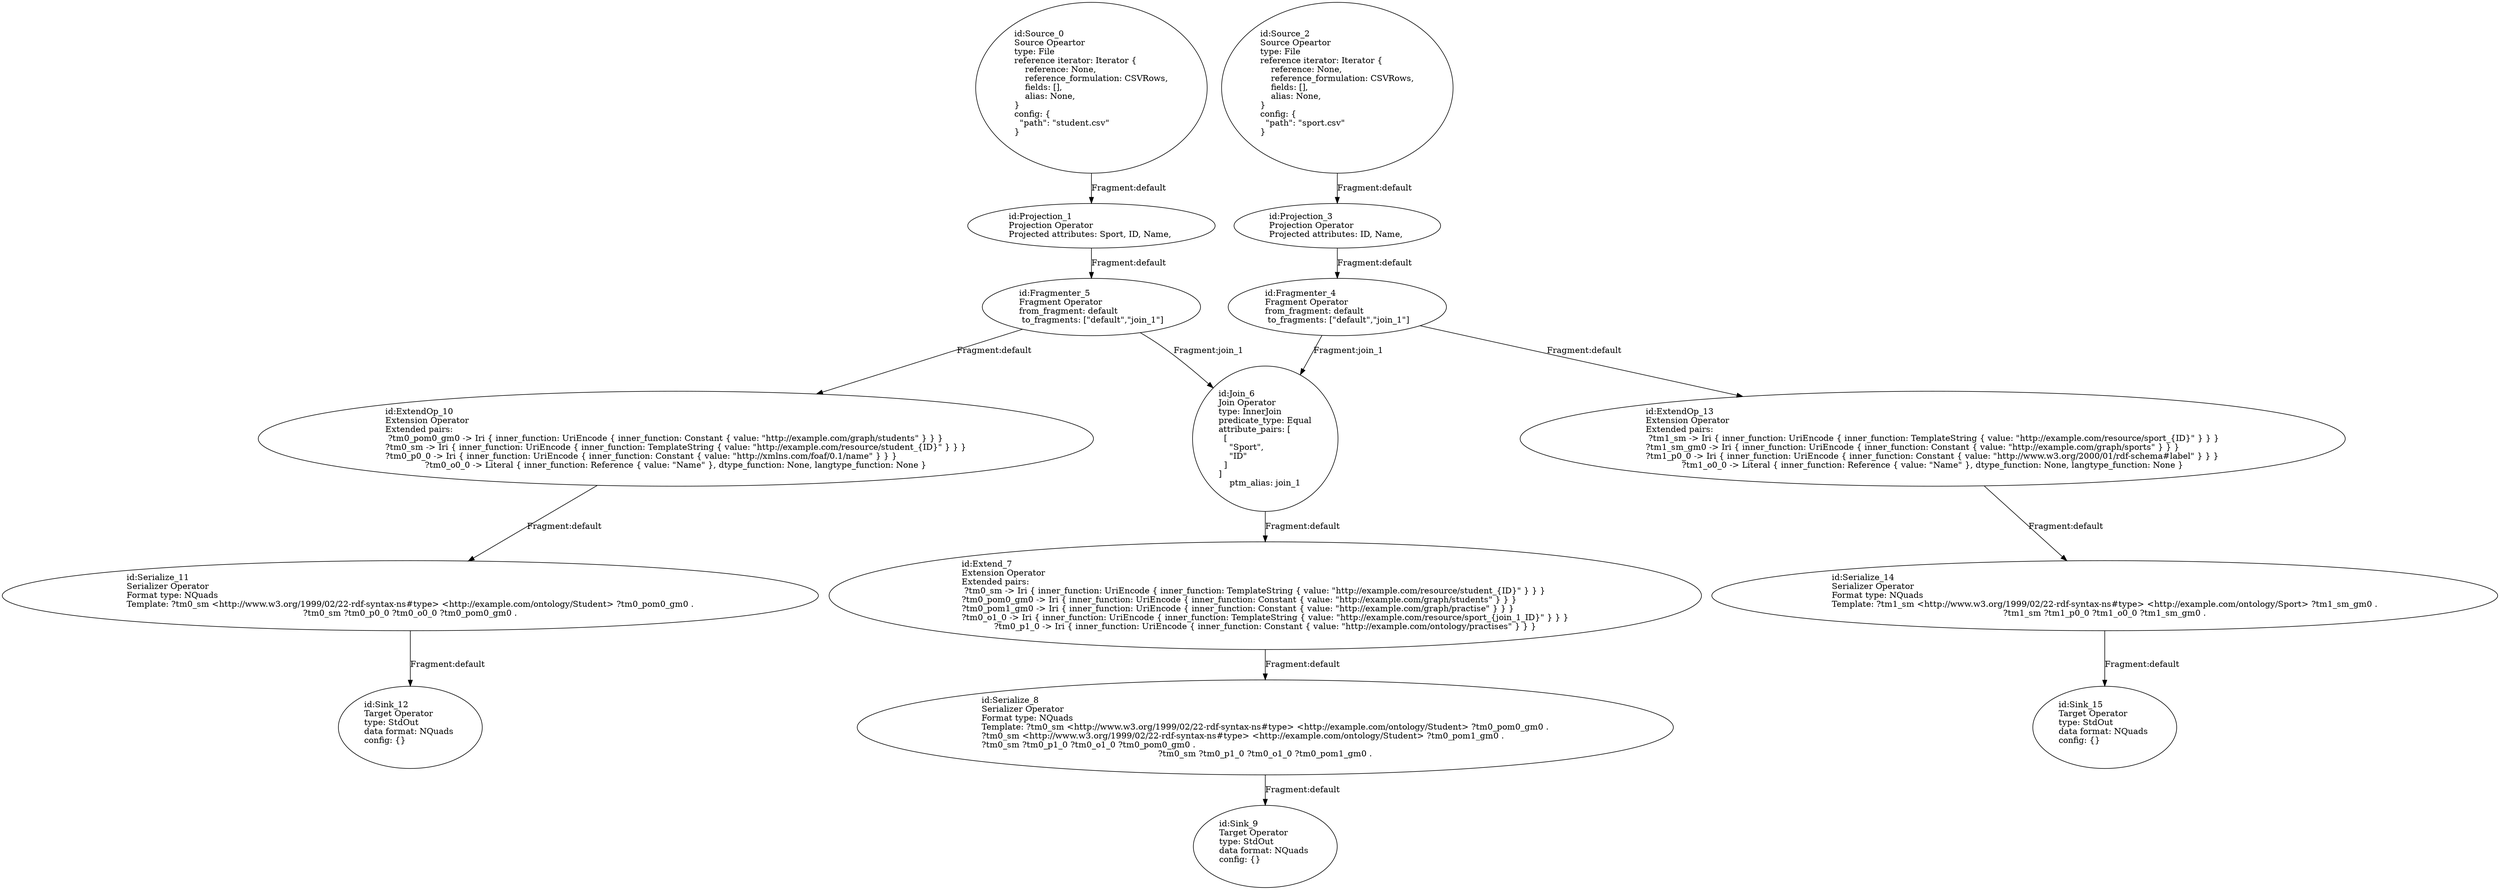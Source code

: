 digraph {
    0 [ label = "id:Source_0 \lSource Opeartor\ltype: File \lreference iterator: Iterator {\l    reference: None,\l    reference_formulation: CSVRows,\l    fields: [],\l    alias: None,\l} \lconfig: {\l  \"path\": \"student.csv\"\l}\l             " ]
    1 [ label = "id:Projection_1 \lProjection Operator\lProjected attributes: Sport, ID, Name, " ]
    2 [ label = "id:Source_2 \lSource Opeartor\ltype: File \lreference iterator: Iterator {\l    reference: None,\l    reference_formulation: CSVRows,\l    fields: [],\l    alias: None,\l} \lconfig: {\l  \"path\": \"sport.csv\"\l}\l             " ]
    3 [ label = "id:Projection_3 \lProjection Operator\lProjected attributes: ID, Name, " ]
    4 [ label = "id:Fragmenter_4 \lFragment Operator\lfrom_fragment: default \l to_fragments: [\"default\",\"join_1\"]" ]
    5 [ label = "id:Fragmenter_5 \lFragment Operator\lfrom_fragment: default \l to_fragments: [\"default\",\"join_1\"]" ]
    6 [ label = "id:Join_6 \lJoin Operator\ltype: InnerJoin\lpredicate_type: Equal\lattribute_pairs: [\l  [\l    \"Sport\",\l    \"ID\"\l  ]\l]\lptm_alias: join_1" ]
    7 [ label = "id:Extend_7 \lExtension Operator\lExtended pairs: \l ?tm0_sm -> Iri { inner_function: UriEncode { inner_function: TemplateString { value: \"http://example.com/resource/student_{ID}\" } } }\l?tm0_pom0_gm0 -> Iri { inner_function: UriEncode { inner_function: Constant { value: \"http://example.com/graph/students\" } } }\l?tm0_pom1_gm0 -> Iri { inner_function: UriEncode { inner_function: Constant { value: \"http://example.com/graph/practise\" } } }\l?tm0_o1_0 -> Iri { inner_function: UriEncode { inner_function: TemplateString { value: \"http://example.com/resource/sport_{join_1_ID}\" } } }\l?tm0_p1_0 -> Iri { inner_function: UriEncode { inner_function: Constant { value: \"http://example.com/ontology/practises\" } } }" ]
    8 [ label = "id:Serialize_8 \lSerializer Operator\lFormat type: NQuads\lTemplate: ?tm0_sm <http://www.w3.org/1999/02/22-rdf-syntax-ns#type> <http://example.com/ontology/Student> ?tm0_pom0_gm0 .\l?tm0_sm <http://www.w3.org/1999/02/22-rdf-syntax-ns#type> <http://example.com/ontology/Student> ?tm0_pom1_gm0 .\l?tm0_sm ?tm0_p1_0 ?tm0_o1_0 ?tm0_pom0_gm0 .\l?tm0_sm ?tm0_p1_0 ?tm0_o1_0 ?tm0_pom1_gm0 ." ]
    9 [ label = "id:Sink_9 \lTarget Operator\ltype: StdOut \ldata format: NQuads \lconfig: {}\l             " ]
    10 [ label = "id:ExtendOp_10 \lExtension Operator\lExtended pairs: \l ?tm0_pom0_gm0 -> Iri { inner_function: UriEncode { inner_function: Constant { value: \"http://example.com/graph/students\" } } }\l?tm0_sm -> Iri { inner_function: UriEncode { inner_function: TemplateString { value: \"http://example.com/resource/student_{ID}\" } } }\l?tm0_p0_0 -> Iri { inner_function: UriEncode { inner_function: Constant { value: \"http://xmlns.com/foaf/0.1/name\" } } }\l?tm0_o0_0 -> Literal { inner_function: Reference { value: \"Name\" }, dtype_function: None, langtype_function: None }" ]
    11 [ label = "id:Serialize_11 \lSerializer Operator\lFormat type: NQuads\lTemplate: ?tm0_sm <http://www.w3.org/1999/02/22-rdf-syntax-ns#type> <http://example.com/ontology/Student> ?tm0_pom0_gm0 .\l?tm0_sm ?tm0_p0_0 ?tm0_o0_0 ?tm0_pom0_gm0 ." ]
    12 [ label = "id:Sink_12 \lTarget Operator\ltype: StdOut \ldata format: NQuads \lconfig: {}\l             " ]
    13 [ label = "id:ExtendOp_13 \lExtension Operator\lExtended pairs: \l ?tm1_sm -> Iri { inner_function: UriEncode { inner_function: TemplateString { value: \"http://example.com/resource/sport_{ID}\" } } }\l?tm1_sm_gm0 -> Iri { inner_function: UriEncode { inner_function: Constant { value: \"http://example.com/graph/sports\" } } }\l?tm1_p0_0 -> Iri { inner_function: UriEncode { inner_function: Constant { value: \"http://www.w3.org/2000/01/rdf-schema#label\" } } }\l?tm1_o0_0 -> Literal { inner_function: Reference { value: \"Name\" }, dtype_function: None, langtype_function: None }" ]
    14 [ label = "id:Serialize_14 \lSerializer Operator\lFormat type: NQuads\lTemplate: ?tm1_sm <http://www.w3.org/1999/02/22-rdf-syntax-ns#type> <http://example.com/ontology/Sport> ?tm1_sm_gm0 .\l?tm1_sm ?tm1_p0_0 ?tm1_o0_0 ?tm1_sm_gm0 ." ]
    15 [ label = "id:Sink_15 \lTarget Operator\ltype: StdOut \ldata format: NQuads \lconfig: {}\l             " ]
    0 -> 1 [ label = "Fragment:default" ]
    2 -> 3 [ label = "Fragment:default" ]
    3 -> 4 [ label = "Fragment:default" ]
    1 -> 5 [ label = "Fragment:default" ]
    5 -> 6 [ label = "Fragment:join_1" ]
    4 -> 6 [ label = "Fragment:join_1" ]
    6 -> 7 [ label = "Fragment:default" ]
    7 -> 8 [ label = "Fragment:default" ]
    8 -> 9 [ label = "Fragment:default" ]
    5 -> 10 [ label = "Fragment:default" ]
    10 -> 11 [ label = "Fragment:default" ]
    11 -> 12 [ label = "Fragment:default" ]
    4 -> 13 [ label = "Fragment:default" ]
    13 -> 14 [ label = "Fragment:default" ]
    14 -> 15 [ label = "Fragment:default" ]
}
